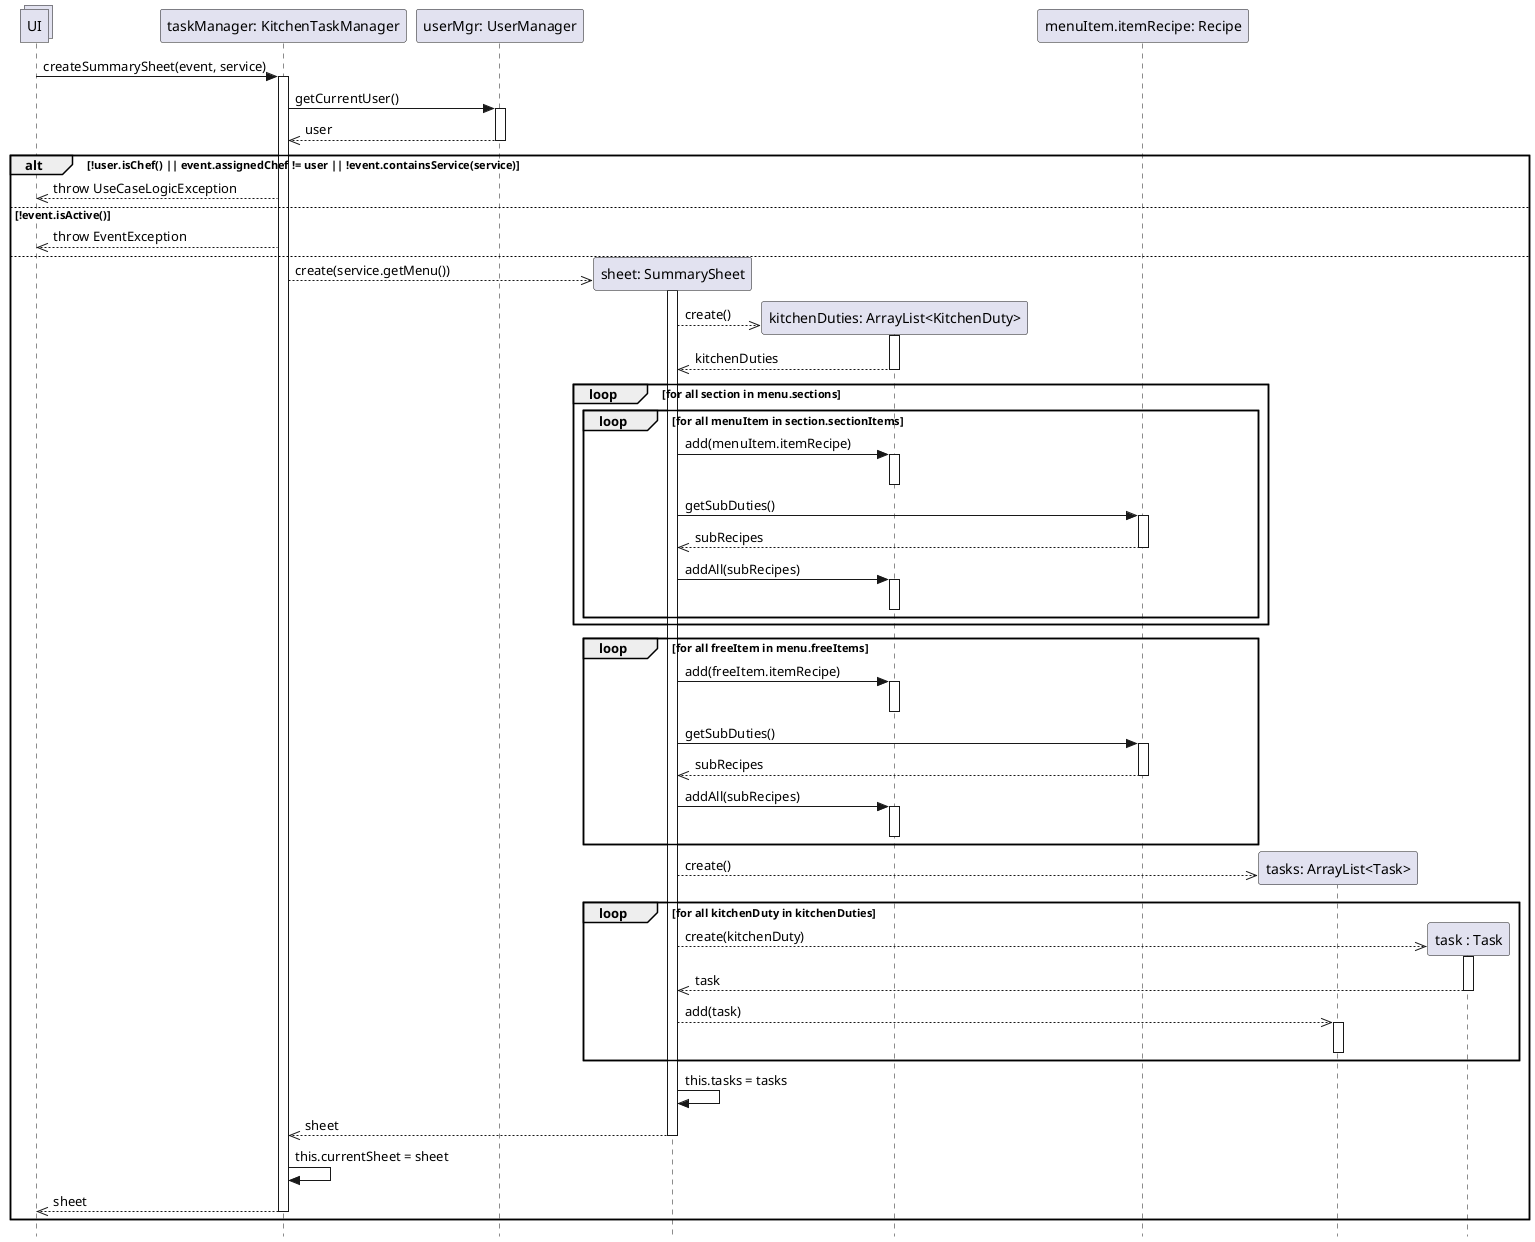 @startuml Operazione 1
skinparam Style strictuml

collections UI

participant "taskManager: KitchenTaskManager" as tm
UI -> tm: createSummarySheet(event, service)
activate tm

participant "userMgr: UserManager" as um
tm -> um: getCurrentUser()
activate um
tm <<-- um: user
deactivate um

alt !user.isChef() || event.assignedChef != user || !event.containsService(service)
    UI <<-- tm: throw UseCaseLogicException
else !event.isActive()
    UI <<-- tm: throw EventException
else
    participant "sheet: SummarySheet" as ss
    tm -->> ss **: create(service.getMenu())
    activate ss

    participant "kitchenDuties: ArrayList<KitchenDuty>" as kdList
    ss -->> kdList**: create()
    activate kdList
    return kitchenDuties
    deactivate kdList
    
    loop for all section in menu.sections
        loop for all menuItem in section.sectionItems
            ss -> kdList: add(menuItem.itemRecipe)
            activate kdList
            deactivate kdList
            
            participant "menuItem.itemRecipe: Recipe" as recipe
            ss -> recipe: getSubDuties()
            activate recipe
            ss <<-- recipe: subRecipes
            deactivate recipe

            ss -> kdList: addAll(subRecipes)
            activate kdList
            deactivate kdList

        end
    end

    loop for all freeItem in menu.freeItems
        ss -> kdList: add(freeItem.itemRecipe)
        activate kdList
        deactivate kdList

        participant "freeItem.itemRecipe: Recipe" as recipe
            ss -> recipe: getSubDuties()
            activate recipe
            ss <<-- recipe: subRecipes
            deactivate recipe

            ss -> kdList: addAll(subRecipes)
            activate kdList
            deactivate kdList
    end

    participant "tasks: ArrayList<Task>" as tasks
    ss -->> tasks**: create()

    loop for all kitchenDuty in kitchenDuties
        participant "task : Task" as t
        ss -->> t **: create(kitchenDuty)
        activate t
        ' ss <<-- t :task
        return task
        deactivate t
        ss -->>tasks: add(task)
        activate tasks
        deactivate tasks
    end

    ss -> ss: this.tasks = tasks

    tm <<-- ss: sheet
    deactivate ss

    tm -> tm: this.currentSheet = sheet

    UI <<-- tm: sheet
    deactivate tm
    
end

@enduml